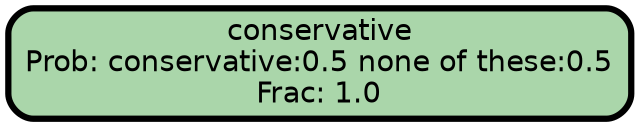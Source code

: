 graph Tree {
node [shape=box, style="filled, rounded",color="black",penwidth="3",fontcolor="black",                 fontname=helvetica] ;
graph [ranksep="0 equally", splines=straight,                 bgcolor=transparent, dpi=200] ;
edge [fontname=helvetica, color=black] ;
0 [label="conservative
Prob: conservative:0.5 none of these:0.5
Frac: 1.0", fillcolor="#aad6aa"] ;
{rank = same;}}